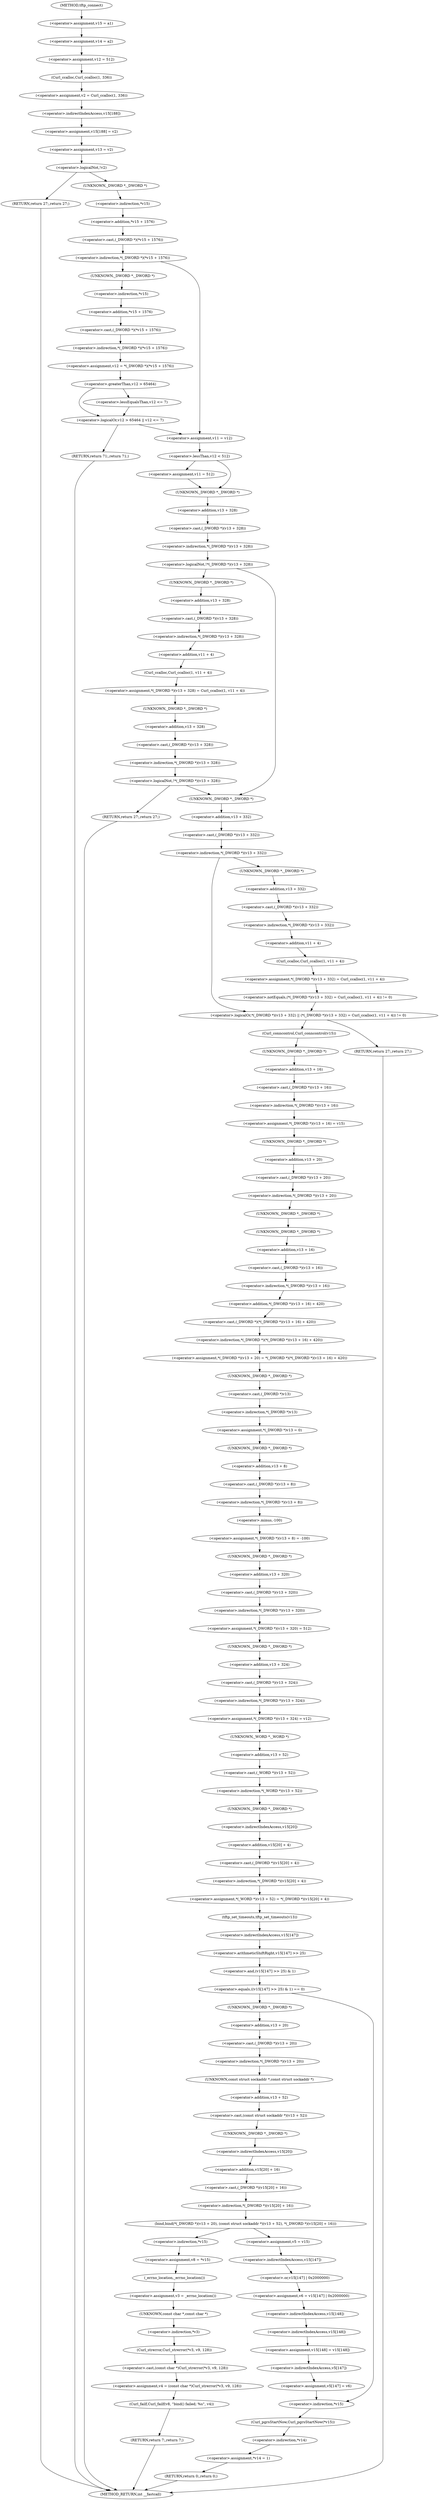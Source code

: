 digraph tftp_connect {  
"1000129" [label = "(<operator>.assignment,v15 = a1)" ]
"1000132" [label = "(<operator>.assignment,v14 = a2)" ]
"1000135" [label = "(<operator>.assignment,v12 = 512)" ]
"1000138" [label = "(<operator>.assignment,v2 = Curl_ccalloc(1, 336))" ]
"1000140" [label = "(Curl_ccalloc,Curl_ccalloc(1, 336))" ]
"1000143" [label = "(<operator>.assignment,v15[188] = v2)" ]
"1000144" [label = "(<operator>.indirectIndexAccess,v15[188])" ]
"1000148" [label = "(<operator>.assignment,v13 = v2)" ]
"1000152" [label = "(<operator>.logicalNot,!v2)" ]
"1000154" [label = "(RETURN,return 27;,return 27;)" ]
"1000157" [label = "(<operator>.indirection,*(_DWORD *)(*v15 + 1576))" ]
"1000158" [label = "(<operator>.cast,(_DWORD *)(*v15 + 1576))" ]
"1000159" [label = "(UNKNOWN,_DWORD *,_DWORD *)" ]
"1000160" [label = "(<operator>.addition,*v15 + 1576)" ]
"1000161" [label = "(<operator>.indirection,*v15)" ]
"1000165" [label = "(<operator>.assignment,v12 = *(_DWORD *)(*v15 + 1576))" ]
"1000167" [label = "(<operator>.indirection,*(_DWORD *)(*v15 + 1576))" ]
"1000168" [label = "(<operator>.cast,(_DWORD *)(*v15 + 1576))" ]
"1000169" [label = "(UNKNOWN,_DWORD *,_DWORD *)" ]
"1000170" [label = "(<operator>.addition,*v15 + 1576)" ]
"1000171" [label = "(<operator>.indirection,*v15)" ]
"1000175" [label = "(<operator>.logicalOr,v12 > 65464 || v12 <= 7)" ]
"1000176" [label = "(<operator>.greaterThan,v12 > 65464)" ]
"1000179" [label = "(<operator>.lessEqualsThan,v12 <= 7)" ]
"1000182" [label = "(RETURN,return 71;,return 71;)" ]
"1000184" [label = "(<operator>.assignment,v11 = v12)" ]
"1000188" [label = "(<operator>.lessThan,v12 < 512)" ]
"1000191" [label = "(<operator>.assignment,v11 = 512)" ]
"1000195" [label = "(<operator>.logicalNot,!*(_DWORD *)(v13 + 328))" ]
"1000196" [label = "(<operator>.indirection,*(_DWORD *)(v13 + 328))" ]
"1000197" [label = "(<operator>.cast,(_DWORD *)(v13 + 328))" ]
"1000198" [label = "(UNKNOWN,_DWORD *,_DWORD *)" ]
"1000199" [label = "(<operator>.addition,v13 + 328)" ]
"1000203" [label = "(<operator>.assignment,*(_DWORD *)(v13 + 328) = Curl_ccalloc(1, v11 + 4))" ]
"1000204" [label = "(<operator>.indirection,*(_DWORD *)(v13 + 328))" ]
"1000205" [label = "(<operator>.cast,(_DWORD *)(v13 + 328))" ]
"1000206" [label = "(UNKNOWN,_DWORD *,_DWORD *)" ]
"1000207" [label = "(<operator>.addition,v13 + 328)" ]
"1000210" [label = "(Curl_ccalloc,Curl_ccalloc(1, v11 + 4))" ]
"1000212" [label = "(<operator>.addition,v11 + 4)" ]
"1000216" [label = "(<operator>.logicalNot,!*(_DWORD *)(v13 + 328))" ]
"1000217" [label = "(<operator>.indirection,*(_DWORD *)(v13 + 328))" ]
"1000218" [label = "(<operator>.cast,(_DWORD *)(v13 + 328))" ]
"1000219" [label = "(UNKNOWN,_DWORD *,_DWORD *)" ]
"1000220" [label = "(<operator>.addition,v13 + 328)" ]
"1000223" [label = "(RETURN,return 27;,return 27;)" ]
"1000226" [label = "(<operator>.logicalOr,*(_DWORD *)(v13 + 332) || (*(_DWORD *)(v13 + 332) = Curl_ccalloc(1, v11 + 4)) != 0)" ]
"1000227" [label = "(<operator>.indirection,*(_DWORD *)(v13 + 332))" ]
"1000228" [label = "(<operator>.cast,(_DWORD *)(v13 + 332))" ]
"1000229" [label = "(UNKNOWN,_DWORD *,_DWORD *)" ]
"1000230" [label = "(<operator>.addition,v13 + 332)" ]
"1000233" [label = "(<operator>.notEquals,(*(_DWORD *)(v13 + 332) = Curl_ccalloc(1, v11 + 4)) != 0)" ]
"1000234" [label = "(<operator>.assignment,*(_DWORD *)(v13 + 332) = Curl_ccalloc(1, v11 + 4))" ]
"1000235" [label = "(<operator>.indirection,*(_DWORD *)(v13 + 332))" ]
"1000236" [label = "(<operator>.cast,(_DWORD *)(v13 + 332))" ]
"1000237" [label = "(UNKNOWN,_DWORD *,_DWORD *)" ]
"1000238" [label = "(<operator>.addition,v13 + 332)" ]
"1000241" [label = "(Curl_ccalloc,Curl_ccalloc(1, v11 + 4))" ]
"1000243" [label = "(<operator>.addition,v11 + 4)" ]
"1000248" [label = "(Curl_conncontrol,Curl_conncontrol(v15))" ]
"1000250" [label = "(<operator>.assignment,*(_DWORD *)(v13 + 16) = v15)" ]
"1000251" [label = "(<operator>.indirection,*(_DWORD *)(v13 + 16))" ]
"1000252" [label = "(<operator>.cast,(_DWORD *)(v13 + 16))" ]
"1000253" [label = "(UNKNOWN,_DWORD *,_DWORD *)" ]
"1000254" [label = "(<operator>.addition,v13 + 16)" ]
"1000258" [label = "(<operator>.assignment,*(_DWORD *)(v13 + 20) = *(_DWORD *)(*(_DWORD *)(v13 + 16) + 420))" ]
"1000259" [label = "(<operator>.indirection,*(_DWORD *)(v13 + 20))" ]
"1000260" [label = "(<operator>.cast,(_DWORD *)(v13 + 20))" ]
"1000261" [label = "(UNKNOWN,_DWORD *,_DWORD *)" ]
"1000262" [label = "(<operator>.addition,v13 + 20)" ]
"1000265" [label = "(<operator>.indirection,*(_DWORD *)(*(_DWORD *)(v13 + 16) + 420))" ]
"1000266" [label = "(<operator>.cast,(_DWORD *)(*(_DWORD *)(v13 + 16) + 420))" ]
"1000267" [label = "(UNKNOWN,_DWORD *,_DWORD *)" ]
"1000268" [label = "(<operator>.addition,*(_DWORD *)(v13 + 16) + 420)" ]
"1000269" [label = "(<operator>.indirection,*(_DWORD *)(v13 + 16))" ]
"1000270" [label = "(<operator>.cast,(_DWORD *)(v13 + 16))" ]
"1000271" [label = "(UNKNOWN,_DWORD *,_DWORD *)" ]
"1000272" [label = "(<operator>.addition,v13 + 16)" ]
"1000276" [label = "(<operator>.assignment,*(_DWORD *)v13 = 0)" ]
"1000277" [label = "(<operator>.indirection,*(_DWORD *)v13)" ]
"1000278" [label = "(<operator>.cast,(_DWORD *)v13)" ]
"1000279" [label = "(UNKNOWN,_DWORD *,_DWORD *)" ]
"1000282" [label = "(<operator>.assignment,*(_DWORD *)(v13 + 8) = -100)" ]
"1000283" [label = "(<operator>.indirection,*(_DWORD *)(v13 + 8))" ]
"1000284" [label = "(<operator>.cast,(_DWORD *)(v13 + 8))" ]
"1000285" [label = "(UNKNOWN,_DWORD *,_DWORD *)" ]
"1000286" [label = "(<operator>.addition,v13 + 8)" ]
"1000289" [label = "(<operator>.minus,-100)" ]
"1000291" [label = "(<operator>.assignment,*(_DWORD *)(v13 + 320) = 512)" ]
"1000292" [label = "(<operator>.indirection,*(_DWORD *)(v13 + 320))" ]
"1000293" [label = "(<operator>.cast,(_DWORD *)(v13 + 320))" ]
"1000294" [label = "(UNKNOWN,_DWORD *,_DWORD *)" ]
"1000295" [label = "(<operator>.addition,v13 + 320)" ]
"1000299" [label = "(<operator>.assignment,*(_DWORD *)(v13 + 324) = v12)" ]
"1000300" [label = "(<operator>.indirection,*(_DWORD *)(v13 + 324))" ]
"1000301" [label = "(<operator>.cast,(_DWORD *)(v13 + 324))" ]
"1000302" [label = "(UNKNOWN,_DWORD *,_DWORD *)" ]
"1000303" [label = "(<operator>.addition,v13 + 324)" ]
"1000307" [label = "(<operator>.assignment,*(_WORD *)(v13 + 52) = *(_DWORD *)(v15[20] + 4))" ]
"1000308" [label = "(<operator>.indirection,*(_WORD *)(v13 + 52))" ]
"1000309" [label = "(<operator>.cast,(_WORD *)(v13 + 52))" ]
"1000310" [label = "(UNKNOWN,_WORD *,_WORD *)" ]
"1000311" [label = "(<operator>.addition,v13 + 52)" ]
"1000314" [label = "(<operator>.indirection,*(_DWORD *)(v15[20] + 4))" ]
"1000315" [label = "(<operator>.cast,(_DWORD *)(v15[20] + 4))" ]
"1000316" [label = "(UNKNOWN,_DWORD *,_DWORD *)" ]
"1000317" [label = "(<operator>.addition,v15[20] + 4)" ]
"1000318" [label = "(<operator>.indirectIndexAccess,v15[20])" ]
"1000322" [label = "(tftp_set_timeouts,tftp_set_timeouts(v13))" ]
"1000325" [label = "(<operator>.equals,((v15[147] >> 25) & 1) == 0)" ]
"1000326" [label = "(<operator>.and,(v15[147] >> 25) & 1)" ]
"1000327" [label = "(<operator>.arithmeticShiftRight,v15[147] >> 25)" ]
"1000328" [label = "(<operator>.indirectIndexAccess,v15[147])" ]
"1000336" [label = "(bind,bind(*(_DWORD *)(v13 + 20), (const struct sockaddr *)(v13 + 52), *(_DWORD *)(v15[20] + 16)))" ]
"1000337" [label = "(<operator>.indirection,*(_DWORD *)(v13 + 20))" ]
"1000338" [label = "(<operator>.cast,(_DWORD *)(v13 + 20))" ]
"1000339" [label = "(UNKNOWN,_DWORD *,_DWORD *)" ]
"1000340" [label = "(<operator>.addition,v13 + 20)" ]
"1000343" [label = "(<operator>.cast,(const struct sockaddr *)(v13 + 52))" ]
"1000344" [label = "(UNKNOWN,const struct sockaddr *,const struct sockaddr *)" ]
"1000345" [label = "(<operator>.addition,v13 + 52)" ]
"1000348" [label = "(<operator>.indirection,*(_DWORD *)(v15[20] + 16))" ]
"1000349" [label = "(<operator>.cast,(_DWORD *)(v15[20] + 16))" ]
"1000350" [label = "(UNKNOWN,_DWORD *,_DWORD *)" ]
"1000351" [label = "(<operator>.addition,v15[20] + 16)" ]
"1000352" [label = "(<operator>.indirectIndexAccess,v15[20])" ]
"1000357" [label = "(<operator>.assignment,v8 = *v15)" ]
"1000359" [label = "(<operator>.indirection,*v15)" ]
"1000361" [label = "(<operator>.assignment,v3 = _errno_location())" ]
"1000363" [label = "(_errno_location,_errno_location())" ]
"1000364" [label = "(<operator>.assignment,v4 = (const char *)Curl_strerror(*v3, v9, 128))" ]
"1000366" [label = "(<operator>.cast,(const char *)Curl_strerror(*v3, v9, 128))" ]
"1000367" [label = "(UNKNOWN,const char *,const char *)" ]
"1000368" [label = "(Curl_strerror,Curl_strerror(*v3, v9, 128))" ]
"1000369" [label = "(<operator>.indirection,*v3)" ]
"1000373" [label = "(Curl_failf,Curl_failf(v8, \"bind() failed; %s\", v4))" ]
"1000377" [label = "(RETURN,return 7;,return 7;)" ]
"1000379" [label = "(<operator>.assignment,v5 = v15)" ]
"1000382" [label = "(<operator>.assignment,v6 = v15[147] | 0x2000000)" ]
"1000384" [label = "(<operator>.or,v15[147] | 0x2000000)" ]
"1000385" [label = "(<operator>.indirectIndexAccess,v15[147])" ]
"1000389" [label = "(<operator>.assignment,v15[148] = v15[148])" ]
"1000390" [label = "(<operator>.indirectIndexAccess,v15[148])" ]
"1000393" [label = "(<operator>.indirectIndexAccess,v15[148])" ]
"1000396" [label = "(<operator>.assignment,v5[147] = v6)" ]
"1000397" [label = "(<operator>.indirectIndexAccess,v5[147])" ]
"1000401" [label = "(Curl_pgrsStartNow,Curl_pgrsStartNow(*v15))" ]
"1000402" [label = "(<operator>.indirection,*v15)" ]
"1000404" [label = "(<operator>.assignment,*v14 = 1)" ]
"1000405" [label = "(<operator>.indirection,*v14)" ]
"1000408" [label = "(RETURN,return 0;,return 0;)" ]
"1000410" [label = "(RETURN,return 27;,return 27;)" ]
"1000113" [label = "(METHOD,tftp_connect)" ]
"1000412" [label = "(METHOD_RETURN,int __fastcall)" ]
  "1000129" -> "1000132" 
  "1000132" -> "1000135" 
  "1000135" -> "1000140" 
  "1000138" -> "1000144" 
  "1000140" -> "1000138" 
  "1000143" -> "1000148" 
  "1000144" -> "1000143" 
  "1000148" -> "1000152" 
  "1000152" -> "1000159" 
  "1000152" -> "1000154" 
  "1000154" -> "1000412" 
  "1000157" -> "1000169" 
  "1000157" -> "1000184" 
  "1000158" -> "1000157" 
  "1000159" -> "1000161" 
  "1000160" -> "1000158" 
  "1000161" -> "1000160" 
  "1000165" -> "1000176" 
  "1000167" -> "1000165" 
  "1000168" -> "1000167" 
  "1000169" -> "1000171" 
  "1000170" -> "1000168" 
  "1000171" -> "1000170" 
  "1000175" -> "1000182" 
  "1000175" -> "1000184" 
  "1000176" -> "1000175" 
  "1000176" -> "1000179" 
  "1000179" -> "1000175" 
  "1000182" -> "1000412" 
  "1000184" -> "1000188" 
  "1000188" -> "1000198" 
  "1000188" -> "1000191" 
  "1000191" -> "1000198" 
  "1000195" -> "1000206" 
  "1000195" -> "1000229" 
  "1000196" -> "1000195" 
  "1000197" -> "1000196" 
  "1000198" -> "1000199" 
  "1000199" -> "1000197" 
  "1000203" -> "1000219" 
  "1000204" -> "1000212" 
  "1000205" -> "1000204" 
  "1000206" -> "1000207" 
  "1000207" -> "1000205" 
  "1000210" -> "1000203" 
  "1000212" -> "1000210" 
  "1000216" -> "1000229" 
  "1000216" -> "1000223" 
  "1000217" -> "1000216" 
  "1000218" -> "1000217" 
  "1000219" -> "1000220" 
  "1000220" -> "1000218" 
  "1000223" -> "1000412" 
  "1000226" -> "1000248" 
  "1000226" -> "1000410" 
  "1000227" -> "1000237" 
  "1000227" -> "1000226" 
  "1000228" -> "1000227" 
  "1000229" -> "1000230" 
  "1000230" -> "1000228" 
  "1000233" -> "1000226" 
  "1000234" -> "1000233" 
  "1000235" -> "1000243" 
  "1000236" -> "1000235" 
  "1000237" -> "1000238" 
  "1000238" -> "1000236" 
  "1000241" -> "1000234" 
  "1000243" -> "1000241" 
  "1000248" -> "1000253" 
  "1000250" -> "1000261" 
  "1000251" -> "1000250" 
  "1000252" -> "1000251" 
  "1000253" -> "1000254" 
  "1000254" -> "1000252" 
  "1000258" -> "1000279" 
  "1000259" -> "1000267" 
  "1000260" -> "1000259" 
  "1000261" -> "1000262" 
  "1000262" -> "1000260" 
  "1000265" -> "1000258" 
  "1000266" -> "1000265" 
  "1000267" -> "1000271" 
  "1000268" -> "1000266" 
  "1000269" -> "1000268" 
  "1000270" -> "1000269" 
  "1000271" -> "1000272" 
  "1000272" -> "1000270" 
  "1000276" -> "1000285" 
  "1000277" -> "1000276" 
  "1000278" -> "1000277" 
  "1000279" -> "1000278" 
  "1000282" -> "1000294" 
  "1000283" -> "1000289" 
  "1000284" -> "1000283" 
  "1000285" -> "1000286" 
  "1000286" -> "1000284" 
  "1000289" -> "1000282" 
  "1000291" -> "1000302" 
  "1000292" -> "1000291" 
  "1000293" -> "1000292" 
  "1000294" -> "1000295" 
  "1000295" -> "1000293" 
  "1000299" -> "1000310" 
  "1000300" -> "1000299" 
  "1000301" -> "1000300" 
  "1000302" -> "1000303" 
  "1000303" -> "1000301" 
  "1000307" -> "1000322" 
  "1000308" -> "1000316" 
  "1000309" -> "1000308" 
  "1000310" -> "1000311" 
  "1000311" -> "1000309" 
  "1000314" -> "1000307" 
  "1000315" -> "1000314" 
  "1000316" -> "1000318" 
  "1000317" -> "1000315" 
  "1000318" -> "1000317" 
  "1000322" -> "1000328" 
  "1000325" -> "1000339" 
  "1000325" -> "1000402" 
  "1000326" -> "1000325" 
  "1000327" -> "1000326" 
  "1000328" -> "1000327" 
  "1000336" -> "1000359" 
  "1000336" -> "1000379" 
  "1000337" -> "1000344" 
  "1000338" -> "1000337" 
  "1000339" -> "1000340" 
  "1000340" -> "1000338" 
  "1000343" -> "1000350" 
  "1000344" -> "1000345" 
  "1000345" -> "1000343" 
  "1000348" -> "1000336" 
  "1000349" -> "1000348" 
  "1000350" -> "1000352" 
  "1000351" -> "1000349" 
  "1000352" -> "1000351" 
  "1000357" -> "1000363" 
  "1000359" -> "1000357" 
  "1000361" -> "1000367" 
  "1000363" -> "1000361" 
  "1000364" -> "1000373" 
  "1000366" -> "1000364" 
  "1000367" -> "1000369" 
  "1000368" -> "1000366" 
  "1000369" -> "1000368" 
  "1000373" -> "1000377" 
  "1000377" -> "1000412" 
  "1000379" -> "1000385" 
  "1000382" -> "1000390" 
  "1000384" -> "1000382" 
  "1000385" -> "1000384" 
  "1000389" -> "1000397" 
  "1000390" -> "1000393" 
  "1000393" -> "1000389" 
  "1000396" -> "1000402" 
  "1000397" -> "1000396" 
  "1000401" -> "1000405" 
  "1000402" -> "1000401" 
  "1000404" -> "1000408" 
  "1000405" -> "1000404" 
  "1000408" -> "1000412" 
  "1000410" -> "1000412" 
  "1000113" -> "1000129" 
}
